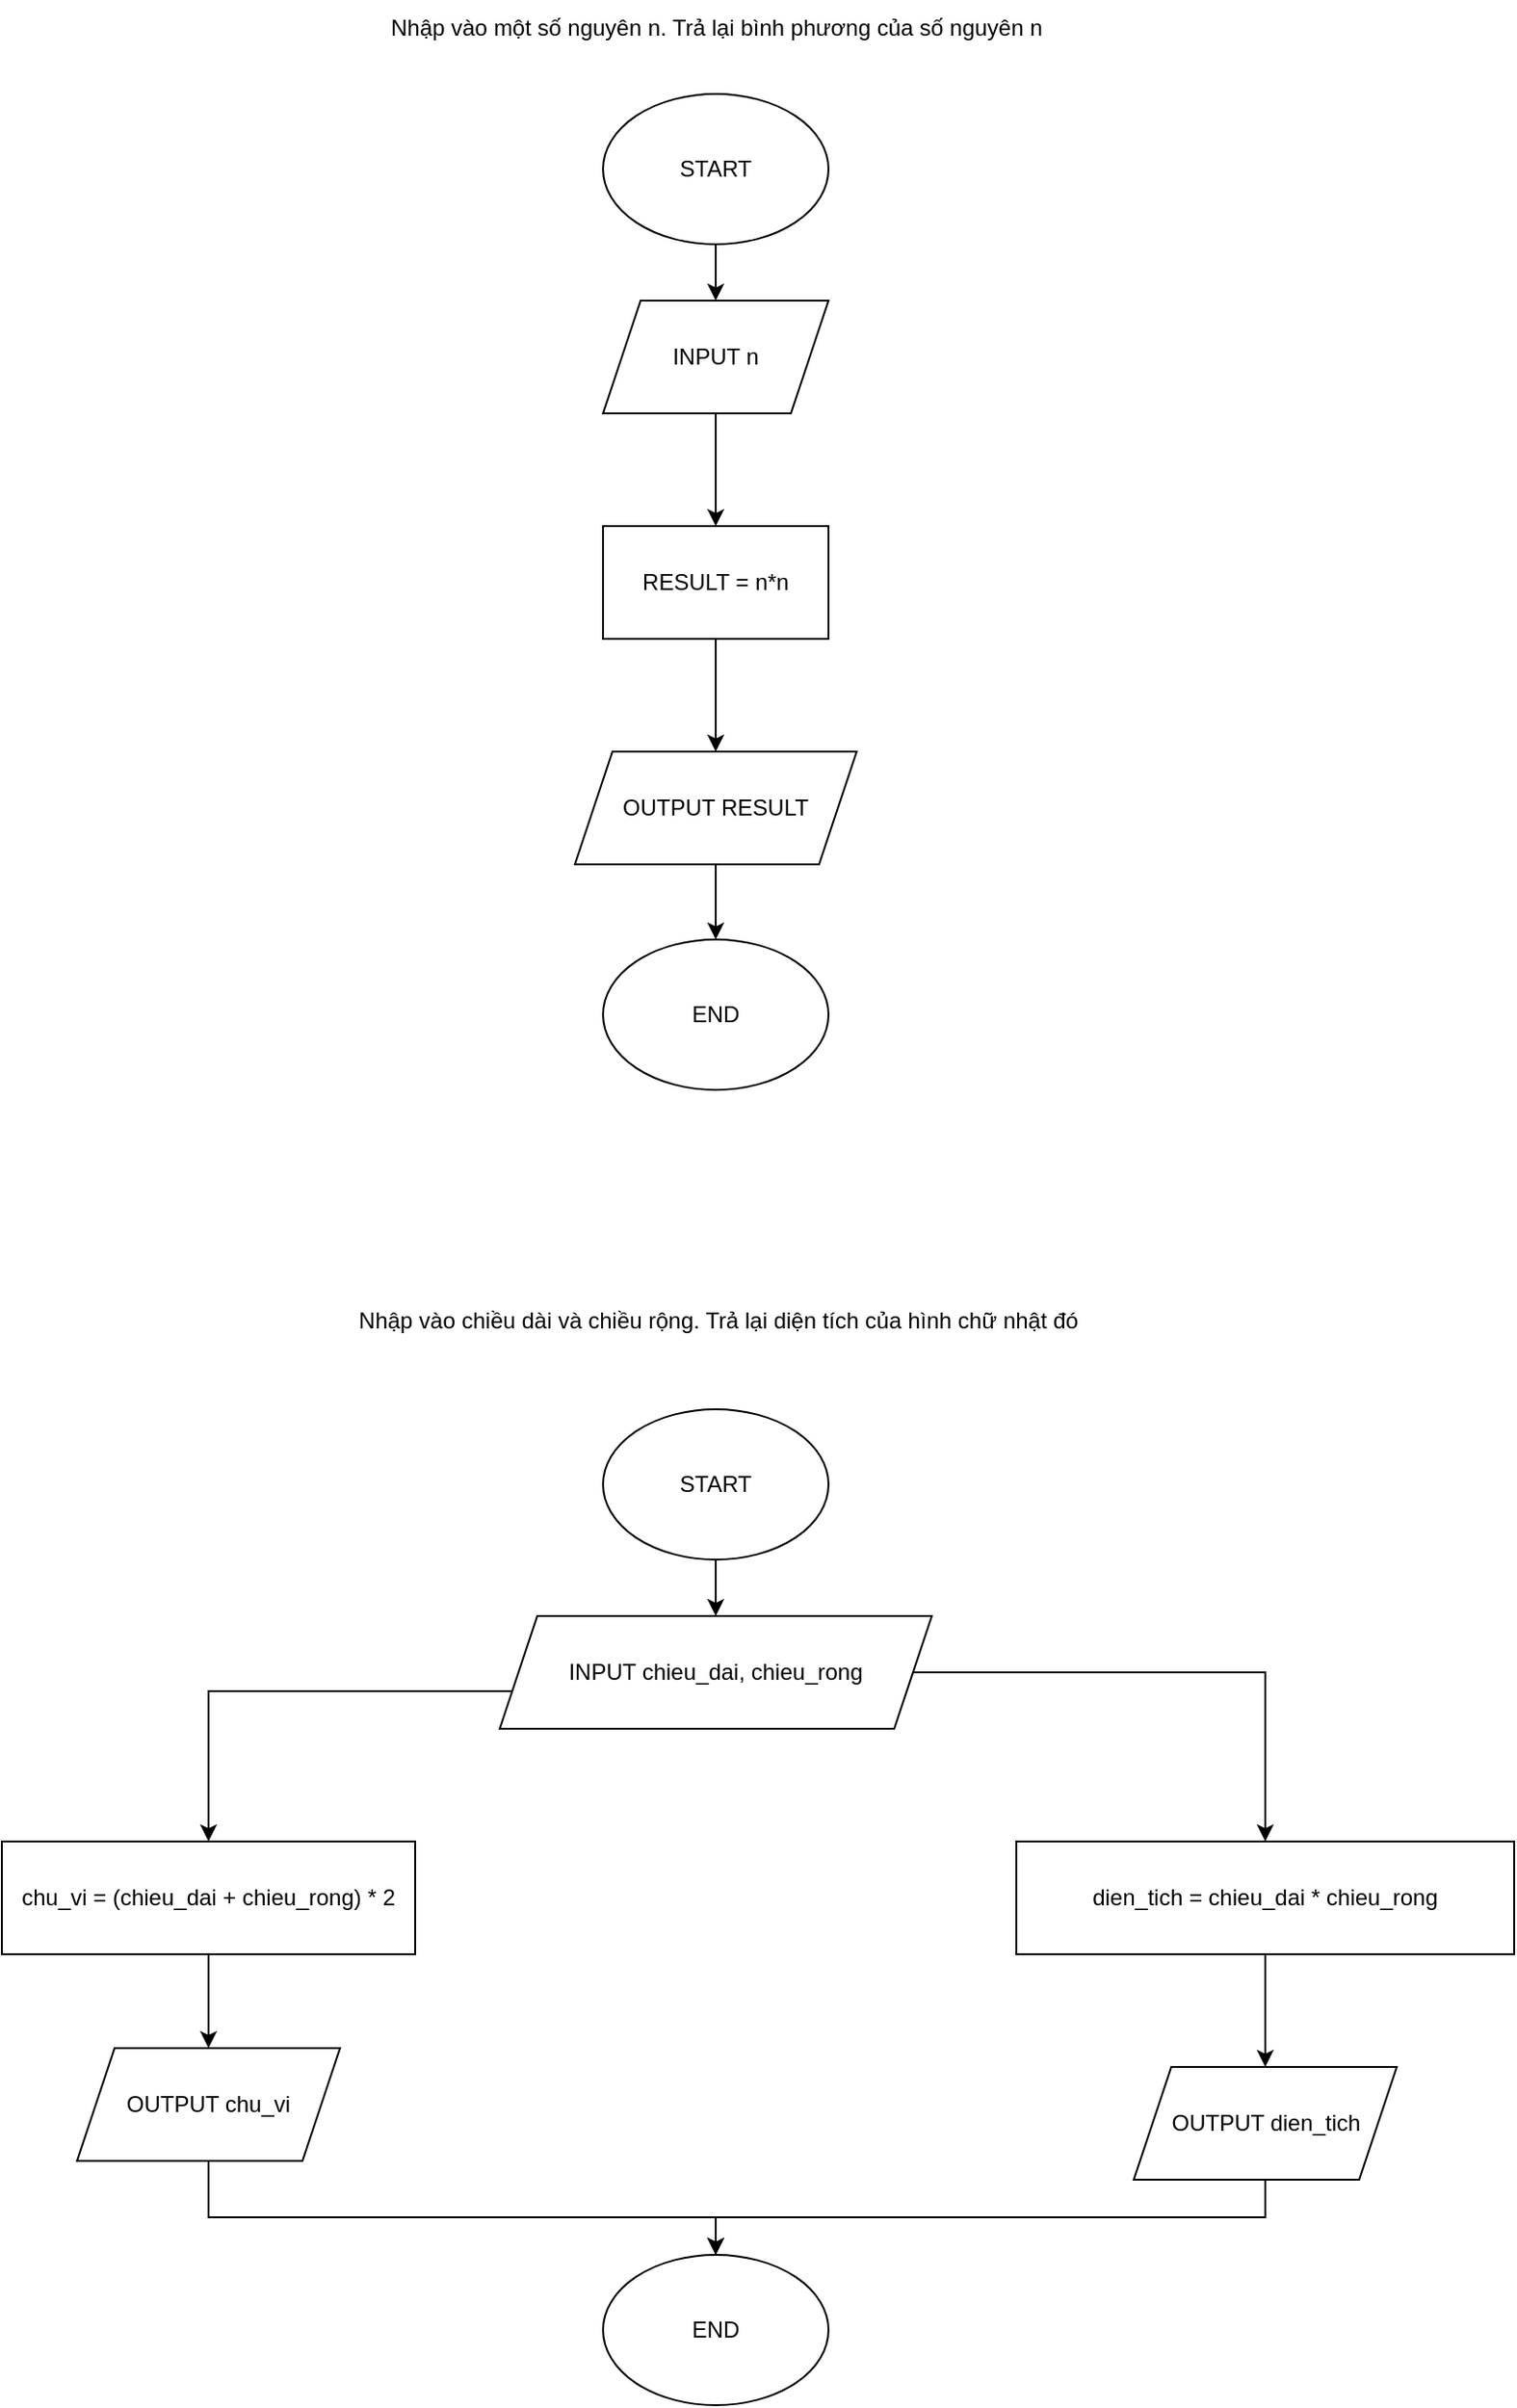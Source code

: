 <mxfile version="24.3.1" type="device">
  <diagram name="Page-1" id="F68rebBAYOJxjV6OVDy2">
    <mxGraphModel dx="1167" dy="619" grid="1" gridSize="10" guides="1" tooltips="1" connect="1" arrows="1" fold="1" page="1" pageScale="1" pageWidth="900" pageHeight="1600" math="0" shadow="0">
      <root>
        <mxCell id="0" />
        <mxCell id="1" parent="0" />
        <mxCell id="x4-7woMXGUGNkdYmgw8k-1" value="Nhập vào một số nguyên n. Trả lại bình phương của số nguyên n" style="text;html=1;align=center;verticalAlign=middle;resizable=0;points=[];autosize=1;strokeColor=none;fillColor=none;" vertex="1" parent="1">
          <mxGeometry x="265" y="40" width="370" height="30" as="geometry" />
        </mxCell>
        <mxCell id="x4-7woMXGUGNkdYmgw8k-7" style="edgeStyle=orthogonalEdgeStyle;rounded=0;orthogonalLoop=1;jettySize=auto;html=1;exitX=0.5;exitY=1;exitDx=0;exitDy=0;entryX=0.5;entryY=0;entryDx=0;entryDy=0;" edge="1" parent="1" source="x4-7woMXGUGNkdYmgw8k-2" target="x4-7woMXGUGNkdYmgw8k-3">
          <mxGeometry relative="1" as="geometry" />
        </mxCell>
        <mxCell id="x4-7woMXGUGNkdYmgw8k-2" value="START" style="ellipse;whiteSpace=wrap;html=1;" vertex="1" parent="1">
          <mxGeometry x="390" y="90" width="120" height="80" as="geometry" />
        </mxCell>
        <mxCell id="x4-7woMXGUGNkdYmgw8k-8" style="edgeStyle=orthogonalEdgeStyle;rounded=0;orthogonalLoop=1;jettySize=auto;html=1;exitX=0.5;exitY=1;exitDx=0;exitDy=0;" edge="1" parent="1" source="x4-7woMXGUGNkdYmgw8k-3" target="x4-7woMXGUGNkdYmgw8k-4">
          <mxGeometry relative="1" as="geometry" />
        </mxCell>
        <mxCell id="x4-7woMXGUGNkdYmgw8k-3" value="INPUT n" style="shape=parallelogram;perimeter=parallelogramPerimeter;whiteSpace=wrap;html=1;fixedSize=1;" vertex="1" parent="1">
          <mxGeometry x="390" y="200" width="120" height="60" as="geometry" />
        </mxCell>
        <mxCell id="x4-7woMXGUGNkdYmgw8k-9" style="edgeStyle=orthogonalEdgeStyle;rounded=0;orthogonalLoop=1;jettySize=auto;html=1;exitX=0.5;exitY=1;exitDx=0;exitDy=0;" edge="1" parent="1" source="x4-7woMXGUGNkdYmgw8k-4" target="x4-7woMXGUGNkdYmgw8k-5">
          <mxGeometry relative="1" as="geometry" />
        </mxCell>
        <mxCell id="x4-7woMXGUGNkdYmgw8k-4" value="RESULT = n*n" style="rounded=0;whiteSpace=wrap;html=1;" vertex="1" parent="1">
          <mxGeometry x="390" y="320" width="120" height="60" as="geometry" />
        </mxCell>
        <mxCell id="x4-7woMXGUGNkdYmgw8k-11" style="edgeStyle=orthogonalEdgeStyle;rounded=0;orthogonalLoop=1;jettySize=auto;html=1;entryX=0.5;entryY=0;entryDx=0;entryDy=0;" edge="1" parent="1" source="x4-7woMXGUGNkdYmgw8k-5" target="x4-7woMXGUGNkdYmgw8k-6">
          <mxGeometry relative="1" as="geometry" />
        </mxCell>
        <mxCell id="x4-7woMXGUGNkdYmgw8k-5" value="OUTPUT RESULT" style="shape=parallelogram;perimeter=parallelogramPerimeter;whiteSpace=wrap;html=1;fixedSize=1;" vertex="1" parent="1">
          <mxGeometry x="375" y="440" width="150" height="60" as="geometry" />
        </mxCell>
        <mxCell id="x4-7woMXGUGNkdYmgw8k-6" value="END" style="ellipse;whiteSpace=wrap;html=1;" vertex="1" parent="1">
          <mxGeometry x="390" y="540" width="120" height="80" as="geometry" />
        </mxCell>
        <mxCell id="x4-7woMXGUGNkdYmgw8k-12" value="Nhập vào chiều dài và chiều rộng. Trả lại diện tích của hình chữ nhật đó" style="text;html=1;align=center;verticalAlign=middle;resizable=0;points=[];autosize=1;strokeColor=none;fillColor=none;" vertex="1" parent="1">
          <mxGeometry x="246" y="728" width="410" height="30" as="geometry" />
        </mxCell>
        <mxCell id="x4-7woMXGUGNkdYmgw8k-18" style="edgeStyle=orthogonalEdgeStyle;rounded=0;orthogonalLoop=1;jettySize=auto;html=1;entryX=0.5;entryY=0;entryDx=0;entryDy=0;" edge="1" parent="1" source="x4-7woMXGUGNkdYmgw8k-13" target="x4-7woMXGUGNkdYmgw8k-14">
          <mxGeometry relative="1" as="geometry" />
        </mxCell>
        <mxCell id="x4-7woMXGUGNkdYmgw8k-13" value="START" style="ellipse;whiteSpace=wrap;html=1;" vertex="1" parent="1">
          <mxGeometry x="390" y="790" width="120" height="80" as="geometry" />
        </mxCell>
        <mxCell id="x4-7woMXGUGNkdYmgw8k-19" style="edgeStyle=orthogonalEdgeStyle;rounded=0;orthogonalLoop=1;jettySize=auto;html=1;entryX=0.5;entryY=0;entryDx=0;entryDy=0;" edge="1" parent="1" source="x4-7woMXGUGNkdYmgw8k-14" target="x4-7woMXGUGNkdYmgw8k-15">
          <mxGeometry relative="1" as="geometry">
            <Array as="points">
              <mxPoint x="743" y="930" />
            </Array>
          </mxGeometry>
        </mxCell>
        <mxCell id="x4-7woMXGUGNkdYmgw8k-23" style="edgeStyle=orthogonalEdgeStyle;rounded=0;orthogonalLoop=1;jettySize=auto;html=1;exitX=0;exitY=0.5;exitDx=0;exitDy=0;entryX=0.5;entryY=0;entryDx=0;entryDy=0;" edge="1" parent="1" source="x4-7woMXGUGNkdYmgw8k-14" target="x4-7woMXGUGNkdYmgw8k-22">
          <mxGeometry relative="1" as="geometry">
            <Array as="points">
              <mxPoint x="345" y="940" />
              <mxPoint x="180" y="940" />
            </Array>
          </mxGeometry>
        </mxCell>
        <mxCell id="x4-7woMXGUGNkdYmgw8k-14" value="INPUT chieu_dai, chieu_rong" style="shape=parallelogram;perimeter=parallelogramPerimeter;whiteSpace=wrap;html=1;fixedSize=1;" vertex="1" parent="1">
          <mxGeometry x="335" y="900" width="230" height="60" as="geometry" />
        </mxCell>
        <mxCell id="x4-7woMXGUGNkdYmgw8k-20" style="edgeStyle=orthogonalEdgeStyle;rounded=0;orthogonalLoop=1;jettySize=auto;html=1;entryX=0.5;entryY=0;entryDx=0;entryDy=0;" edge="1" parent="1" source="x4-7woMXGUGNkdYmgw8k-15" target="x4-7woMXGUGNkdYmgw8k-16">
          <mxGeometry relative="1" as="geometry" />
        </mxCell>
        <mxCell id="x4-7woMXGUGNkdYmgw8k-15" value="dien_tich = chieu_dai * chieu_rong" style="rounded=0;whiteSpace=wrap;html=1;" vertex="1" parent="1">
          <mxGeometry x="610" y="1020" width="265" height="60" as="geometry" />
        </mxCell>
        <mxCell id="x4-7woMXGUGNkdYmgw8k-21" style="edgeStyle=orthogonalEdgeStyle;rounded=0;orthogonalLoop=1;jettySize=auto;html=1;exitX=0.5;exitY=1;exitDx=0;exitDy=0;entryX=0.5;entryY=0;entryDx=0;entryDy=0;" edge="1" parent="1" source="x4-7woMXGUGNkdYmgw8k-16" target="x4-7woMXGUGNkdYmgw8k-17">
          <mxGeometry relative="1" as="geometry" />
        </mxCell>
        <mxCell id="x4-7woMXGUGNkdYmgw8k-16" value="OUTPUT dien_tich" style="shape=parallelogram;perimeter=parallelogramPerimeter;whiteSpace=wrap;html=1;fixedSize=1;" vertex="1" parent="1">
          <mxGeometry x="672.5" y="1140" width="140" height="60" as="geometry" />
        </mxCell>
        <mxCell id="x4-7woMXGUGNkdYmgw8k-17" value="END" style="ellipse;whiteSpace=wrap;html=1;" vertex="1" parent="1">
          <mxGeometry x="390" y="1240" width="120" height="80" as="geometry" />
        </mxCell>
        <mxCell id="x4-7woMXGUGNkdYmgw8k-24" style="edgeStyle=orthogonalEdgeStyle;rounded=0;orthogonalLoop=1;jettySize=auto;html=1;entryX=0.5;entryY=0;entryDx=0;entryDy=0;" edge="1" parent="1" source="x4-7woMXGUGNkdYmgw8k-25" target="x4-7woMXGUGNkdYmgw8k-17">
          <mxGeometry relative="1" as="geometry">
            <Array as="points">
              <mxPoint x="180" y="1220" />
              <mxPoint x="450" y="1220" />
            </Array>
          </mxGeometry>
        </mxCell>
        <mxCell id="x4-7woMXGUGNkdYmgw8k-22" value="chu_vi = (chieu_dai + chieu_rong) * 2" style="rounded=0;whiteSpace=wrap;html=1;" vertex="1" parent="1">
          <mxGeometry x="70" y="1020" width="220" height="60" as="geometry" />
        </mxCell>
        <mxCell id="x4-7woMXGUGNkdYmgw8k-26" value="" style="edgeStyle=orthogonalEdgeStyle;rounded=0;orthogonalLoop=1;jettySize=auto;html=1;entryX=0.5;entryY=0;entryDx=0;entryDy=0;exitX=0.5;exitY=1;exitDx=0;exitDy=0;" edge="1" parent="1" source="x4-7woMXGUGNkdYmgw8k-22" target="x4-7woMXGUGNkdYmgw8k-25">
          <mxGeometry relative="1" as="geometry">
            <mxPoint x="330" y="1080" as="sourcePoint" />
            <mxPoint x="450" y="1240" as="targetPoint" />
            <Array as="points">
              <mxPoint x="180" y="1130" />
            </Array>
          </mxGeometry>
        </mxCell>
        <mxCell id="x4-7woMXGUGNkdYmgw8k-25" value="OUTPUT chu_vi" style="shape=parallelogram;perimeter=parallelogramPerimeter;whiteSpace=wrap;html=1;fixedSize=1;" vertex="1" parent="1">
          <mxGeometry x="110" y="1130" width="140" height="60" as="geometry" />
        </mxCell>
      </root>
    </mxGraphModel>
  </diagram>
</mxfile>
